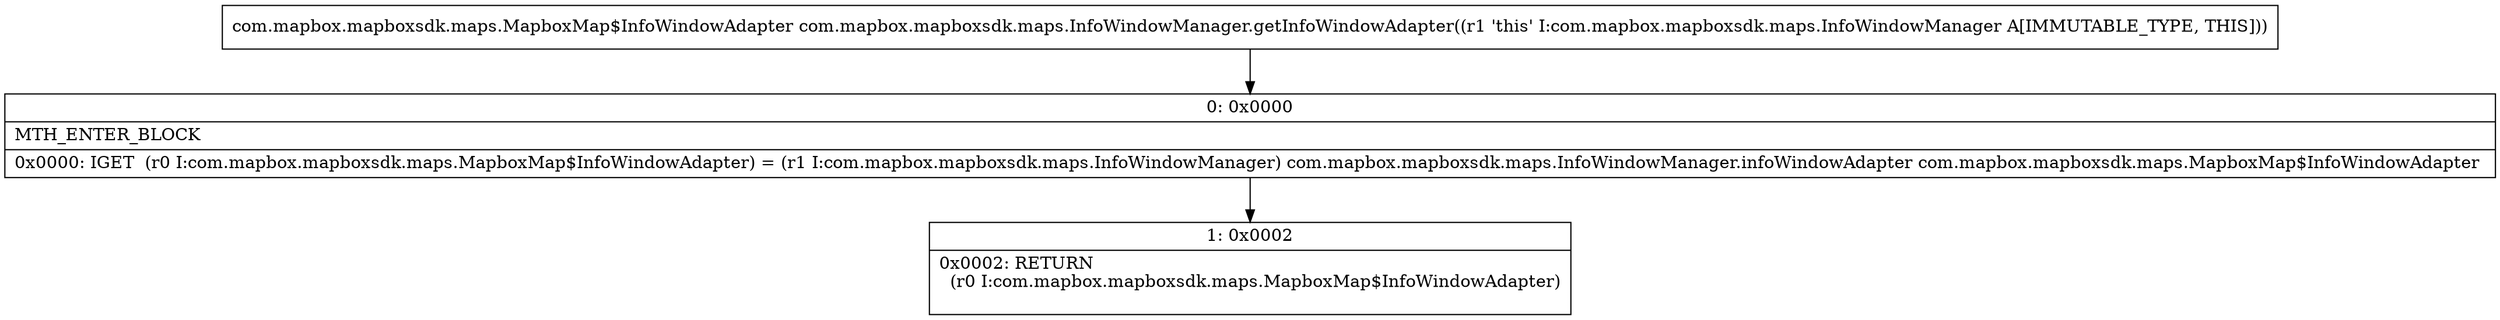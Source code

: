 digraph "CFG forcom.mapbox.mapboxsdk.maps.InfoWindowManager.getInfoWindowAdapter()Lcom\/mapbox\/mapboxsdk\/maps\/MapboxMap$InfoWindowAdapter;" {
Node_0 [shape=record,label="{0\:\ 0x0000|MTH_ENTER_BLOCK\l|0x0000: IGET  (r0 I:com.mapbox.mapboxsdk.maps.MapboxMap$InfoWindowAdapter) = (r1 I:com.mapbox.mapboxsdk.maps.InfoWindowManager) com.mapbox.mapboxsdk.maps.InfoWindowManager.infoWindowAdapter com.mapbox.mapboxsdk.maps.MapboxMap$InfoWindowAdapter \l}"];
Node_1 [shape=record,label="{1\:\ 0x0002|0x0002: RETURN  \l  (r0 I:com.mapbox.mapboxsdk.maps.MapboxMap$InfoWindowAdapter)\l \l}"];
MethodNode[shape=record,label="{com.mapbox.mapboxsdk.maps.MapboxMap$InfoWindowAdapter com.mapbox.mapboxsdk.maps.InfoWindowManager.getInfoWindowAdapter((r1 'this' I:com.mapbox.mapboxsdk.maps.InfoWindowManager A[IMMUTABLE_TYPE, THIS])) }"];
MethodNode -> Node_0;
Node_0 -> Node_1;
}

